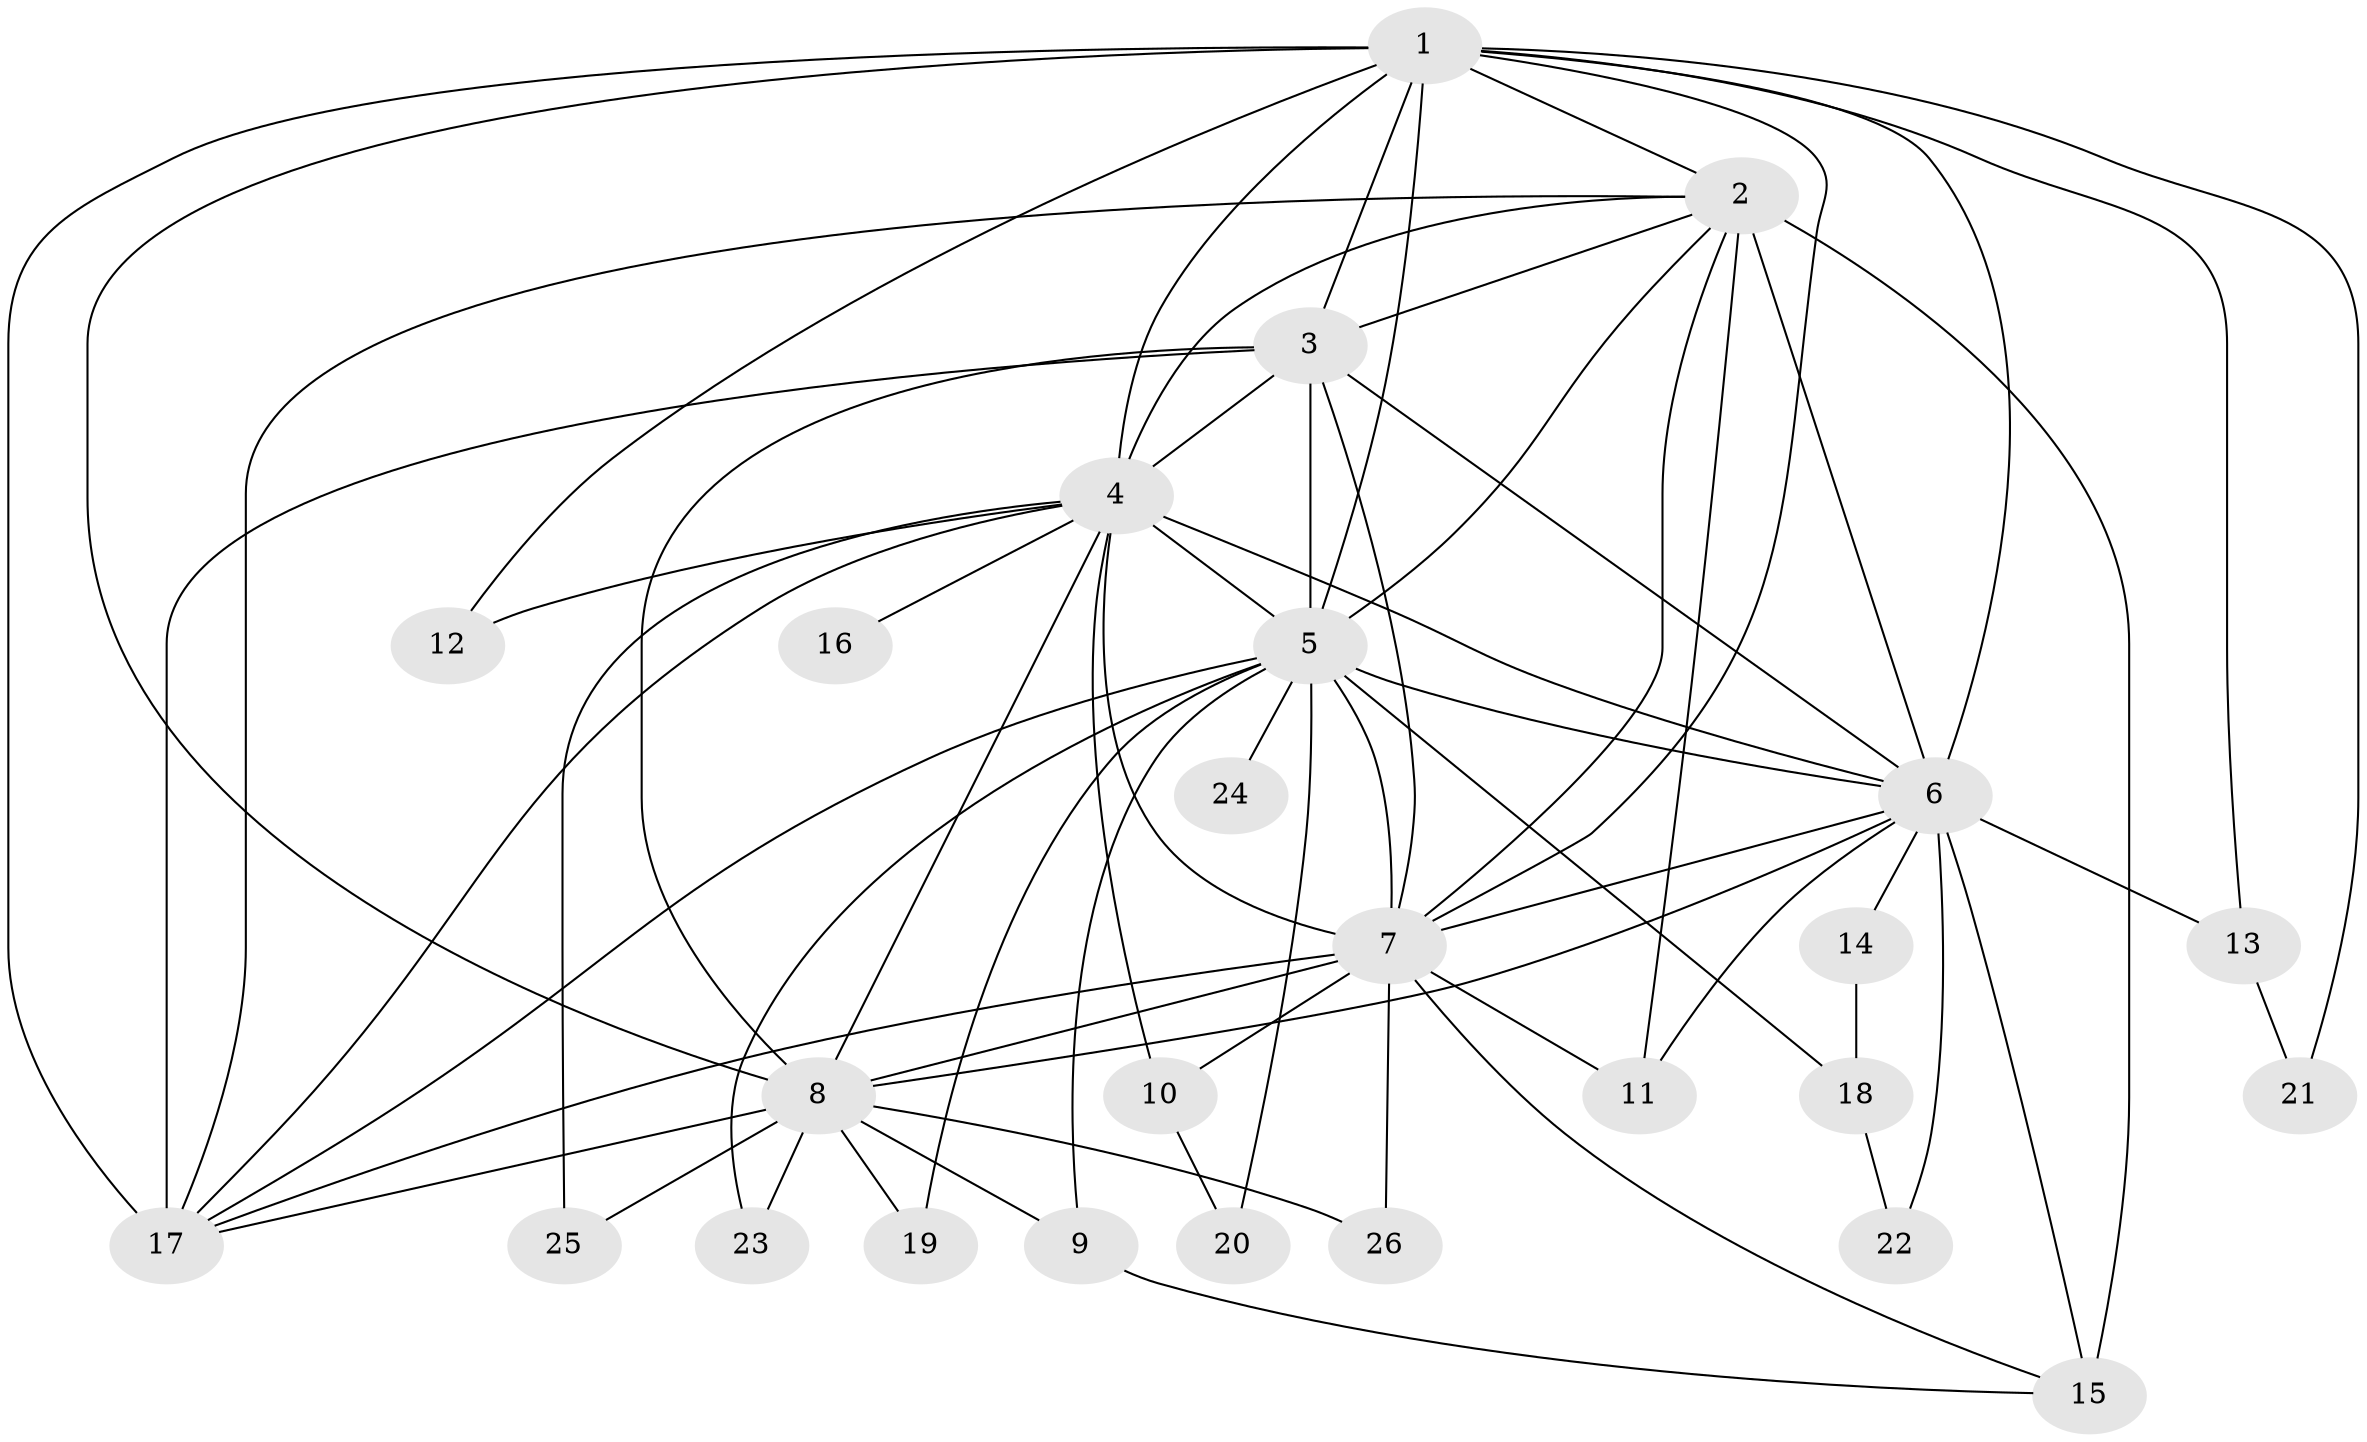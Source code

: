 // original degree distribution, {12: 0.0196078431372549, 17: 0.0784313725490196, 14: 0.0392156862745098, 15: 0.0196078431372549, 19: 0.0196078431372549, 16: 0.0196078431372549, 3: 0.1568627450980392, 5: 0.0392156862745098, 2: 0.6078431372549019}
// Generated by graph-tools (version 1.1) at 2025/35/03/09/25 02:35:15]
// undirected, 26 vertices, 67 edges
graph export_dot {
graph [start="1"]
  node [color=gray90,style=filled];
  1;
  2;
  3;
  4;
  5;
  6;
  7;
  8;
  9;
  10;
  11;
  12;
  13;
  14;
  15;
  16;
  17;
  18;
  19;
  20;
  21;
  22;
  23;
  24;
  25;
  26;
  1 -- 2 [weight=2.0];
  1 -- 3 [weight=4.0];
  1 -- 4 [weight=3.0];
  1 -- 5 [weight=2.0];
  1 -- 6 [weight=4.0];
  1 -- 7 [weight=2.0];
  1 -- 8 [weight=1.0];
  1 -- 12 [weight=1.0];
  1 -- 13 [weight=1.0];
  1 -- 17 [weight=1.0];
  1 -- 21 [weight=1.0];
  2 -- 3 [weight=2.0];
  2 -- 4 [weight=1.0];
  2 -- 5 [weight=1.0];
  2 -- 6 [weight=3.0];
  2 -- 7 [weight=1.0];
  2 -- 11 [weight=1.0];
  2 -- 15 [weight=5.0];
  2 -- 17 [weight=1.0];
  3 -- 4 [weight=2.0];
  3 -- 5 [weight=2.0];
  3 -- 6 [weight=4.0];
  3 -- 7 [weight=3.0];
  3 -- 8 [weight=5.0];
  3 -- 17 [weight=6.0];
  4 -- 5 [weight=1.0];
  4 -- 6 [weight=2.0];
  4 -- 7 [weight=1.0];
  4 -- 8 [weight=1.0];
  4 -- 10 [weight=1.0];
  4 -- 12 [weight=1.0];
  4 -- 16 [weight=1.0];
  4 -- 17 [weight=1.0];
  4 -- 25 [weight=1.0];
  5 -- 6 [weight=3.0];
  5 -- 7 [weight=1.0];
  5 -- 9 [weight=1.0];
  5 -- 17 [weight=1.0];
  5 -- 18 [weight=1.0];
  5 -- 19 [weight=1.0];
  5 -- 20 [weight=1.0];
  5 -- 23 [weight=1.0];
  5 -- 24 [weight=1.0];
  6 -- 7 [weight=2.0];
  6 -- 8 [weight=1.0];
  6 -- 11 [weight=1.0];
  6 -- 13 [weight=1.0];
  6 -- 14 [weight=1.0];
  6 -- 15 [weight=2.0];
  6 -- 22 [weight=1.0];
  7 -- 8 [weight=1.0];
  7 -- 10 [weight=1.0];
  7 -- 11 [weight=2.0];
  7 -- 15 [weight=1.0];
  7 -- 17 [weight=1.0];
  7 -- 26 [weight=1.0];
  8 -- 9 [weight=1.0];
  8 -- 17 [weight=1.0];
  8 -- 19 [weight=1.0];
  8 -- 23 [weight=1.0];
  8 -- 25 [weight=1.0];
  8 -- 26 [weight=1.0];
  9 -- 15 [weight=2.0];
  10 -- 20 [weight=1.0];
  13 -- 21 [weight=1.0];
  14 -- 18 [weight=1.0];
  18 -- 22 [weight=1.0];
}
